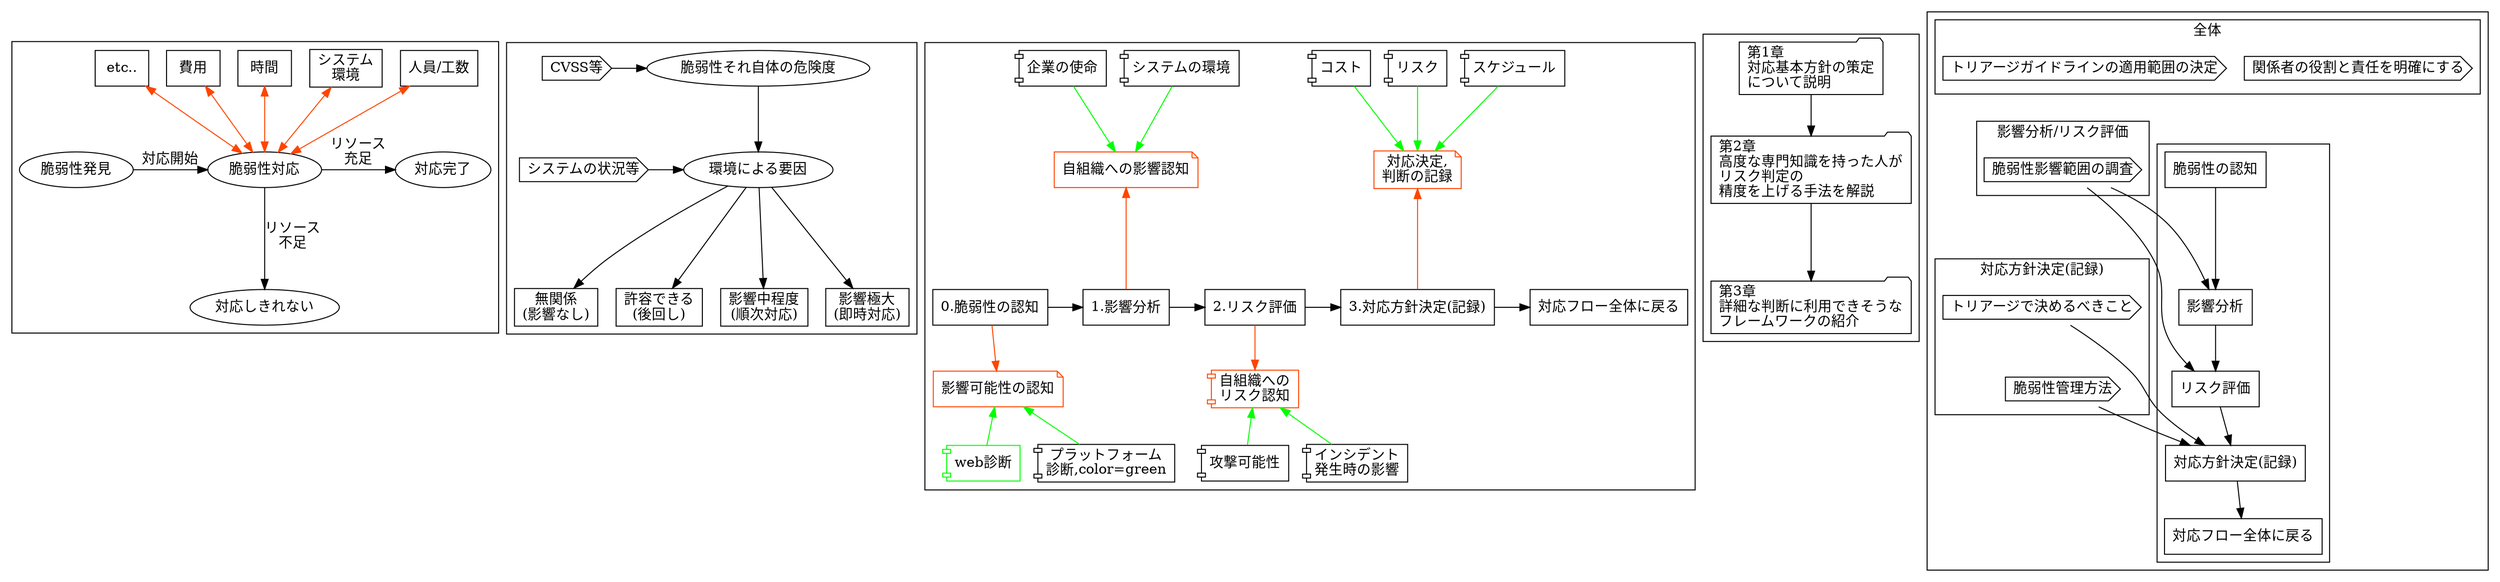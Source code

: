 digraph figure{
    subgraph cluster00{
        a [label="脆弱性発見"];
        b [label="脆弱性対応"];
        c [label="対応完了"];
        d [label="対応しきれない"];
        e [shape=box, label="人員/工数"];
        f [shape=box, label="システム\n環境"];
        g [shape=box, label="時間"];
        h [shape=box, label="費用"];
        i [shape=box, label="etc.."];
        a -> b [label="対応開始"];
        b -> c [label="リソース\n充足"];
        b -> d [label="リソース\n不足"];
        e -> b [dir=both, color=orangered];
        f -> b [dir=both, color=orangered];
        g -> b [dir=both, color=orangered];
        h -> b [dir=both, color=orangered];
        i -> b [dir=both, color=orangered];
        {rank=same;a;b;c}
    }
    subgraph cluster01{
        rankdir=LR;
        aa [label="脆弱性それ自体の危険度"];
        ab [shape=cds, label="CVSS等"];
        bb [label="環境による要因"];
        ba [shape=cds, label="システムの状況等"];
        cc [shape=box, label="無関係\n(影響なし)"];
        dd [shape=box, label="許容できる\n(後回し)"];
        ee [shape=box, label="影響中程度\n(順次対応)"];
        ff [shape=box, label="影響極大\n(即時対応)"];


        aa -> bb-> cc;
        bb -> dd;
        bb -> ee;
        bb -> ff;
        ab -> aa;
        ba -> bb;
        {rank=same;aa;ab}
        {rank=same;ba;bb}
    }
    subgraph cluster02{
        aaa [shape=box, label="0.脆弱性の認知"];
        bba [shape=box, label="1.影響分析"];
        cca [shape=box, label="2.リスク評価"];
        dda [shape=box, label="3.対応方針決定(記録)"];
        eea [shape=box, label="対応フロー全体に戻る"];

        aab [shape=component, label="web診断",color=green];
        aac [shape=component, label="プラットフォーム\n診断,color=green"];
        aba [shape=note, label="影響可能性の認知",color=orangered];

        bbb [shape=component, label="システムの環境"];
        bbc [shape=component, label="企業の使命"];
        baa [shape=note, label="自組織への影響認知",color=orangered]

        ccb [shape=component, label="攻撃可能性"];
        ccc [shape=component, label="インシデント\n発生時の影響"];
        caa [shape=component, label="自組織への\nリスク認知",color=orangered];

        ddb [shape=component, label="コスト"];
        ddc [shape=component, label="スケジュール"];
        ddd [shape=component, label="リスク"];
        daa [shape=note, label="対応決定,\n判断の記録", color=orangered];

        aaa -> bba -> cca -> dda -> eea;
        aaa -> aba [color=orangered];
        aba -> aab [dir=back,color=green];
        aba -> aac [dir=back,color=green];

        bbb -> baa [color=green];
        bbc -> baa [color=green];
        baa -> bba [dir=back,color=orangered];

        cca -> caa [color=orangered];
        caa -> ccb [dir=back,color=green];
        caa -> ccc [dir=back,color=green];

        ddb -> daa [color=green];
        ddc -> daa [color=green];
        ddd -> daa [color=green];
        daa -> dda [dir=back,color=orangered];

        {rank=same;aaa;bba;cca;dda;eea}
        
    }
    subgraph cluster03 {
        c01 [shape=folder,label="第1章\l対応基本方針の策定\lについて説明\l"];
        c02 [shape=folder,label="第2章\l高度な専門知識を持った人が\lリスク判定の\l精度を上げる手法を解説\l"];
        c03 [shape=folder,label="第3章\l詳細な判断に利用できそうな\lフレームワークの紹介\l"];
        c01 -> c02 -> c03;
    }
    subgraph cluster04 {
        subgraph cluster041{
            d03a [shape=box, label="脆弱性の認知"];
            d03b [shape=box, label="影響分析"];
            d03c [shape=box, label="リスク評価"];
            d03d [shape=box, label="対応方針決定(記録)"];
            d03e [shape=box, label="対応フロー全体に戻る"];
            d03a -> d03b -> d03c -> d03d -> d03e;
        }
        subgraph cluster040{
            label="全体"
            d03f1 [shape=cds, label="関係者の役割と責任を明確にする"]
            d03f2 [shape=cds, label="トリアージガイドラインの適用範囲の決定"]
        }
        subgraph cluster042{
            label="影響分析/リスク評価"
            d03f3 [shape=cds, label="脆弱性影響範囲の調査"]
        }
        subgraph cluster043{
            label="対応方針決定(記録)"
            d03f4 [shape=cds, label="トリアージで決めるべきこと"]
            d03f5 [shape=cds, label="脆弱性管理方法"]
            d03f4->d03f5 [style=invis];
        }
        d03f2 -> d03a [style=invis];
        d03f3 -> d03b;
        d03f3 -> d03c;
        d03f4 -> d03d;
        d03f5 -> d03d;
    }
}
